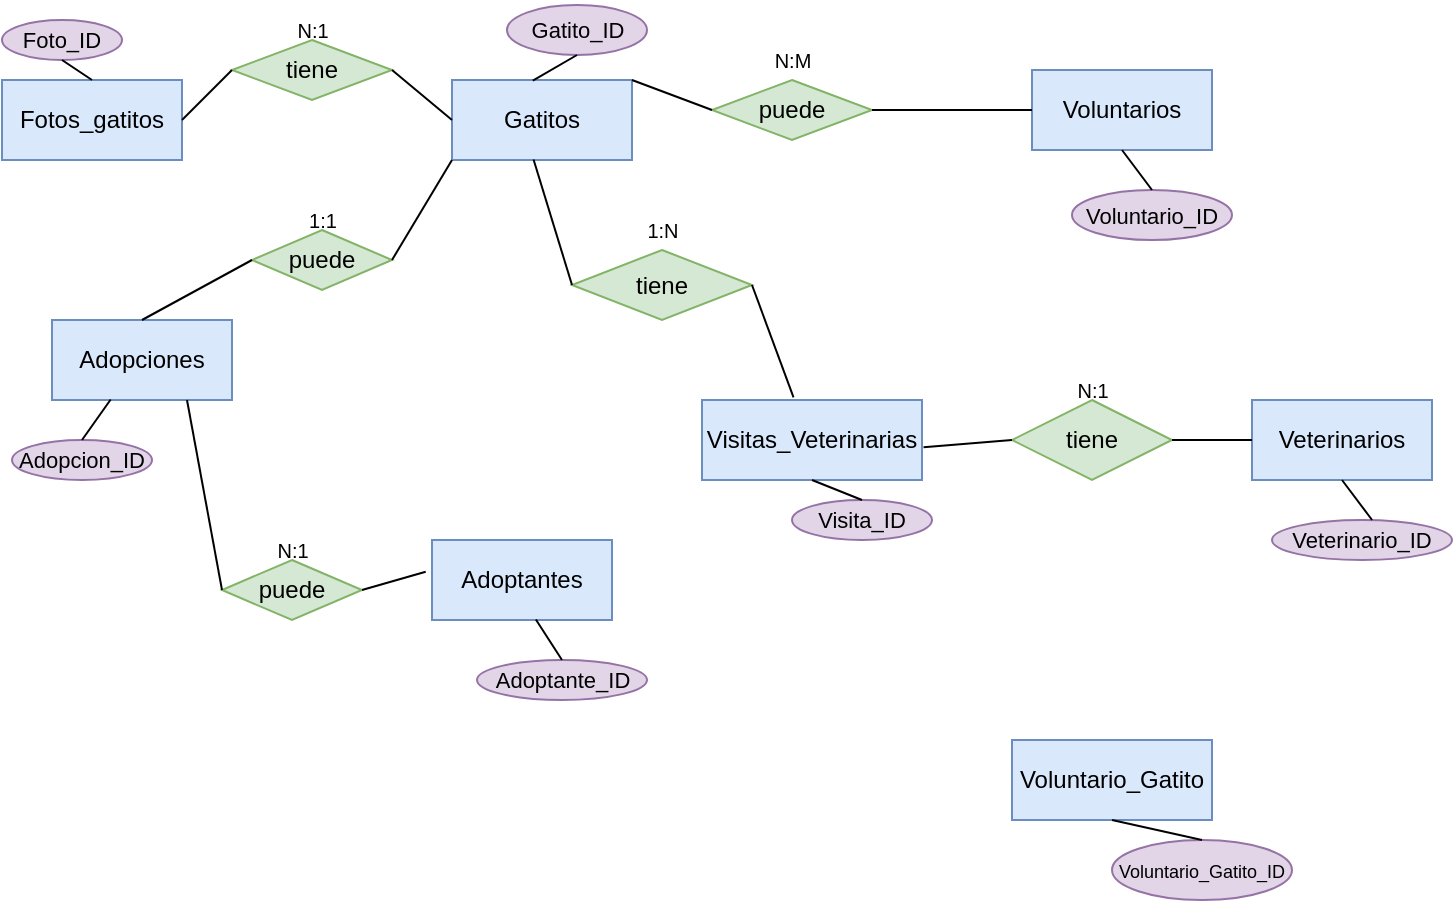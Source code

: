 <mxfile version="24.7.8">
  <diagram name="Página-1" id="9aXRrY4oMHYwFgfl_2Pk">
    <mxGraphModel dx="1103" dy="574" grid="1" gridSize="10" guides="1" tooltips="1" connect="1" arrows="1" fold="1" page="1" pageScale="1" pageWidth="827" pageHeight="1169" math="0" shadow="0">
      <root>
        <mxCell id="0" />
        <mxCell id="1" parent="0" />
        <mxCell id="0RgSkUHmzJIzv2QEmfjK-1" value="Gatitos" style="rounded=0;whiteSpace=wrap;html=1;fillColor=#dae8fc;strokeColor=#6c8ebf;" parent="1" vertex="1">
          <mxGeometry x="230" y="40" width="90" height="40" as="geometry" />
        </mxCell>
        <mxCell id="0RgSkUHmzJIzv2QEmfjK-2" value="Fotos_gatitos" style="rounded=0;whiteSpace=wrap;html=1;fillColor=#dae8fc;strokeColor=#6c8ebf;" parent="1" vertex="1">
          <mxGeometry x="5" y="40" width="90" height="40" as="geometry" />
        </mxCell>
        <mxCell id="0RgSkUHmzJIzv2QEmfjK-3" value="Adoptantes" style="rounded=0;whiteSpace=wrap;html=1;fillColor=#dae8fc;strokeColor=#6c8ebf;" parent="1" vertex="1">
          <mxGeometry x="220" y="270" width="90" height="40" as="geometry" />
        </mxCell>
        <mxCell id="0RgSkUHmzJIzv2QEmfjK-4" value="Adopciones" style="rounded=0;whiteSpace=wrap;html=1;fillColor=#dae8fc;strokeColor=#6c8ebf;" parent="1" vertex="1">
          <mxGeometry x="30" y="160" width="90" height="40" as="geometry" />
        </mxCell>
        <mxCell id="0RgSkUHmzJIzv2QEmfjK-5" value="Voluntarios" style="rounded=0;whiteSpace=wrap;html=1;fillColor=#dae8fc;strokeColor=#6c8ebf;" parent="1" vertex="1">
          <mxGeometry x="520" y="35" width="90" height="40" as="geometry" />
        </mxCell>
        <mxCell id="0RgSkUHmzJIzv2QEmfjK-7" value="Voluntario_Gatito" style="rounded=0;whiteSpace=wrap;html=1;fillColor=#dae8fc;strokeColor=#6c8ebf;" parent="1" vertex="1">
          <mxGeometry x="510" y="370" width="100" height="40" as="geometry" />
        </mxCell>
        <mxCell id="0RgSkUHmzJIzv2QEmfjK-8" value="Veterinarios" style="rounded=0;whiteSpace=wrap;html=1;fillColor=#dae8fc;strokeColor=#6c8ebf;" parent="1" vertex="1">
          <mxGeometry x="630" y="200" width="90" height="40" as="geometry" />
        </mxCell>
        <mxCell id="0RgSkUHmzJIzv2QEmfjK-10" value="Visitas_Veterinarias" style="rounded=0;whiteSpace=wrap;html=1;fillColor=#dae8fc;strokeColor=#6c8ebf;" parent="1" vertex="1">
          <mxGeometry x="355" y="200" width="110" height="40" as="geometry" />
        </mxCell>
        <mxCell id="0RgSkUHmzJIzv2QEmfjK-14" value="tiene" style="shape=rhombus;perimeter=rhombusPerimeter;whiteSpace=wrap;html=1;align=center;fillColor=#d5e8d4;strokeColor=#82b366;" parent="1" vertex="1">
          <mxGeometry x="120" y="20" width="80" height="30" as="geometry" />
        </mxCell>
        <mxCell id="0RgSkUHmzJIzv2QEmfjK-19" value="" style="endArrow=none;html=1;rounded=0;exitX=1;exitY=0.5;exitDx=0;exitDy=0;entryX=0;entryY=0.5;entryDx=0;entryDy=0;" parent="1" source="0RgSkUHmzJIzv2QEmfjK-14" target="0RgSkUHmzJIzv2QEmfjK-1" edge="1">
          <mxGeometry relative="1" as="geometry">
            <mxPoint x="80" y="120" as="sourcePoint" />
            <mxPoint x="240" y="120" as="targetPoint" />
          </mxGeometry>
        </mxCell>
        <mxCell id="0RgSkUHmzJIzv2QEmfjK-21" value="" style="endArrow=none;html=1;rounded=0;exitX=0;exitY=0.5;exitDx=0;exitDy=0;entryX=1;entryY=0.5;entryDx=0;entryDy=0;" parent="1" source="0RgSkUHmzJIzv2QEmfjK-14" target="0RgSkUHmzJIzv2QEmfjK-2" edge="1">
          <mxGeometry relative="1" as="geometry">
            <mxPoint x="290" y="190" as="sourcePoint" />
            <mxPoint x="100" y="10" as="targetPoint" />
          </mxGeometry>
        </mxCell>
        <mxCell id="0RgSkUHmzJIzv2QEmfjK-23" value="&lt;font style=&quot;font-size: 11px;&quot;&gt;Foto_ID&lt;/font&gt;" style="ellipse;whiteSpace=wrap;html=1;align=center;fillColor=#e1d5e7;strokeColor=#9673a6;" parent="1" vertex="1">
          <mxGeometry x="5" y="10" width="60" height="20" as="geometry" />
        </mxCell>
        <mxCell id="0RgSkUHmzJIzv2QEmfjK-24" value="" style="endArrow=none;html=1;rounded=0;exitX=0.5;exitY=1;exitDx=0;exitDy=0;entryX=0.5;entryY=0;entryDx=0;entryDy=0;" parent="1" source="0RgSkUHmzJIzv2QEmfjK-23" target="0RgSkUHmzJIzv2QEmfjK-2" edge="1">
          <mxGeometry relative="1" as="geometry">
            <mxPoint x="290" y="170" as="sourcePoint" />
            <mxPoint x="450" y="170" as="targetPoint" />
          </mxGeometry>
        </mxCell>
        <mxCell id="0RgSkUHmzJIzv2QEmfjK-25" value="&lt;font style=&quot;font-size: 11px;&quot;&gt;Gatito_ID&lt;/font&gt;" style="ellipse;whiteSpace=wrap;html=1;align=center;fillColor=#e1d5e7;strokeColor=#9673a6;" parent="1" vertex="1">
          <mxGeometry x="257.5" y="2.5" width="70" height="25" as="geometry" />
        </mxCell>
        <mxCell id="0RgSkUHmzJIzv2QEmfjK-26" value="" style="endArrow=none;html=1;rounded=0;exitX=0.449;exitY=0.008;exitDx=0;exitDy=0;exitPerimeter=0;entryX=0.5;entryY=1;entryDx=0;entryDy=0;" parent="1" source="0RgSkUHmzJIzv2QEmfjK-1" target="0RgSkUHmzJIzv2QEmfjK-25" edge="1">
          <mxGeometry relative="1" as="geometry">
            <mxPoint x="290" y="170" as="sourcePoint" />
            <mxPoint x="450" y="170" as="targetPoint" />
          </mxGeometry>
        </mxCell>
        <mxCell id="0RgSkUHmzJIzv2QEmfjK-27" value="&lt;font style=&quot;font-size: 11px;&quot;&gt;Voluntario_ID&lt;/font&gt;" style="ellipse;whiteSpace=wrap;html=1;align=center;fillColor=#e1d5e7;strokeColor=#9673a6;" parent="1" vertex="1">
          <mxGeometry x="540" y="95" width="80" height="25" as="geometry" />
        </mxCell>
        <mxCell id="0RgSkUHmzJIzv2QEmfjK-29" value="" style="endArrow=none;html=1;rounded=0;exitX=0.5;exitY=1;exitDx=0;exitDy=0;entryX=0.5;entryY=0;entryDx=0;entryDy=0;" parent="1" source="0RgSkUHmzJIzv2QEmfjK-5" target="0RgSkUHmzJIzv2QEmfjK-27" edge="1">
          <mxGeometry relative="1" as="geometry">
            <mxPoint x="440" y="190" as="sourcePoint" />
            <mxPoint x="600" y="190" as="targetPoint" />
          </mxGeometry>
        </mxCell>
        <mxCell id="0RgSkUHmzJIzv2QEmfjK-30" value="&lt;font style=&quot;font-size: 9px;&quot;&gt;Voluntario_Gatito_ID&lt;/font&gt;" style="ellipse;whiteSpace=wrap;html=1;align=center;fillColor=#e1d5e7;strokeColor=#9673a6;" parent="1" vertex="1">
          <mxGeometry x="560" y="420" width="90" height="30" as="geometry" />
        </mxCell>
        <mxCell id="0RgSkUHmzJIzv2QEmfjK-31" value="" style="endArrow=none;html=1;rounded=0;exitX=0.5;exitY=1;exitDx=0;exitDy=0;entryX=0.5;entryY=0;entryDx=0;entryDy=0;" parent="1" source="0RgSkUHmzJIzv2QEmfjK-7" target="0RgSkUHmzJIzv2QEmfjK-30" edge="1">
          <mxGeometry relative="1" as="geometry">
            <mxPoint x="290" y="170" as="sourcePoint" />
            <mxPoint x="450" y="170" as="targetPoint" />
          </mxGeometry>
        </mxCell>
        <mxCell id="0RgSkUHmzJIzv2QEmfjK-33" value="puede" style="shape=rhombus;perimeter=rhombusPerimeter;whiteSpace=wrap;html=1;align=center;fillColor=#d5e8d4;strokeColor=#82b366;" parent="1" vertex="1">
          <mxGeometry x="115" y="280" width="70" height="30" as="geometry" />
        </mxCell>
        <mxCell id="0RgSkUHmzJIzv2QEmfjK-34" value="" style="endArrow=none;html=1;rounded=0;entryX=-0.035;entryY=0.397;entryDx=0;entryDy=0;entryPerimeter=0;exitX=1;exitY=0.5;exitDx=0;exitDy=0;" parent="1" source="0RgSkUHmzJIzv2QEmfjK-33" target="0RgSkUHmzJIzv2QEmfjK-3" edge="1">
          <mxGeometry relative="1" as="geometry">
            <mxPoint x="170" y="270" as="sourcePoint" />
            <mxPoint x="450" y="170" as="targetPoint" />
          </mxGeometry>
        </mxCell>
        <mxCell id="0RgSkUHmzJIzv2QEmfjK-36" value="" style="endArrow=none;html=1;rounded=0;exitX=0;exitY=0.5;exitDx=0;exitDy=0;entryX=0.75;entryY=1;entryDx=0;entryDy=0;" parent="1" source="0RgSkUHmzJIzv2QEmfjK-33" target="0RgSkUHmzJIzv2QEmfjK-4" edge="1">
          <mxGeometry relative="1" as="geometry">
            <mxPoint x="290" y="170" as="sourcePoint" />
            <mxPoint x="260" y="90" as="targetPoint" />
          </mxGeometry>
        </mxCell>
        <mxCell id="0RgSkUHmzJIzv2QEmfjK-38" value="&lt;font style=&quot;font-size: 11px;&quot;&gt;Adoptante_ID&lt;/font&gt;" style="ellipse;whiteSpace=wrap;html=1;align=center;fillColor=#e1d5e7;strokeColor=#9673a6;" parent="1" vertex="1">
          <mxGeometry x="242.5" y="330" width="85" height="20" as="geometry" />
        </mxCell>
        <mxCell id="0RgSkUHmzJIzv2QEmfjK-39" value="" style="endArrow=none;html=1;rounded=0;exitX=0.577;exitY=0.994;exitDx=0;exitDy=0;entryX=0.5;entryY=0;entryDx=0;entryDy=0;exitPerimeter=0;" parent="1" source="0RgSkUHmzJIzv2QEmfjK-3" target="0RgSkUHmzJIzv2QEmfjK-38" edge="1">
          <mxGeometry relative="1" as="geometry">
            <mxPoint x="290" y="170" as="sourcePoint" />
            <mxPoint x="450" y="170" as="targetPoint" />
          </mxGeometry>
        </mxCell>
        <mxCell id="0RgSkUHmzJIzv2QEmfjK-40" value="puede" style="shape=rhombus;perimeter=rhombusPerimeter;whiteSpace=wrap;html=1;align=center;fillColor=#d5e8d4;strokeColor=#82b366;" parent="1" vertex="1">
          <mxGeometry x="360" y="40" width="80" height="30" as="geometry" />
        </mxCell>
        <mxCell id="0RgSkUHmzJIzv2QEmfjK-45" value="" style="endArrow=none;html=1;rounded=0;entryX=1;entryY=0;entryDx=0;entryDy=0;exitX=0;exitY=0.5;exitDx=0;exitDy=0;" parent="1" source="0RgSkUHmzJIzv2QEmfjK-40" target="0RgSkUHmzJIzv2QEmfjK-1" edge="1">
          <mxGeometry relative="1" as="geometry">
            <mxPoint x="280" y="134.72" as="sourcePoint" />
            <mxPoint x="440" y="134.72" as="targetPoint" />
          </mxGeometry>
        </mxCell>
        <mxCell id="0RgSkUHmzJIzv2QEmfjK-55" value="tiene" style="shape=rhombus;perimeter=rhombusPerimeter;whiteSpace=wrap;html=1;align=center;fillColor=#d5e8d4;strokeColor=#82b366;" parent="1" vertex="1">
          <mxGeometry x="290" y="125" width="90" height="35" as="geometry" />
        </mxCell>
        <mxCell id="0RgSkUHmzJIzv2QEmfjK-58" value="" style="endArrow=none;html=1;rounded=0;exitX=0.453;exitY=0.994;exitDx=0;exitDy=0;exitPerimeter=0;entryX=0;entryY=0.5;entryDx=0;entryDy=0;" parent="1" source="0RgSkUHmzJIzv2QEmfjK-1" target="0RgSkUHmzJIzv2QEmfjK-55" edge="1">
          <mxGeometry relative="1" as="geometry">
            <mxPoint x="300" y="170" as="sourcePoint" />
            <mxPoint x="460" y="170" as="targetPoint" />
          </mxGeometry>
        </mxCell>
        <mxCell id="0RgSkUHmzJIzv2QEmfjK-59" value="" style="endArrow=none;html=1;rounded=0;exitX=1;exitY=0.5;exitDx=0;exitDy=0;entryX=0.416;entryY=-0.033;entryDx=0;entryDy=0;entryPerimeter=0;" parent="1" source="0RgSkUHmzJIzv2QEmfjK-55" target="0RgSkUHmzJIzv2QEmfjK-10" edge="1">
          <mxGeometry relative="1" as="geometry">
            <mxPoint x="250" y="210" as="sourcePoint" />
            <mxPoint x="410" y="210" as="targetPoint" />
          </mxGeometry>
        </mxCell>
        <mxCell id="0RgSkUHmzJIzv2QEmfjK-60" value="&lt;font style=&quot;font-size: 10px;&quot;&gt;1:N&lt;/font&gt;" style="text;html=1;align=center;verticalAlign=middle;resizable=0;points=[];autosize=1;strokeColor=none;fillColor=none;" parent="1" vertex="1">
          <mxGeometry x="315" y="100" width="40" height="30" as="geometry" />
        </mxCell>
        <mxCell id="0RgSkUHmzJIzv2QEmfjK-61" value="tiene" style="shape=rhombus;perimeter=rhombusPerimeter;whiteSpace=wrap;html=1;align=center;fillColor=#d5e8d4;strokeColor=#82b366;" parent="1" vertex="1">
          <mxGeometry x="510" y="200" width="80" height="40" as="geometry" />
        </mxCell>
        <mxCell id="0RgSkUHmzJIzv2QEmfjK-62" value="" style="endArrow=none;html=1;rounded=0;entryX=0;entryY=0.5;entryDx=0;entryDy=0;exitX=1;exitY=0.5;exitDx=0;exitDy=0;" parent="1" source="0RgSkUHmzJIzv2QEmfjK-61" target="0RgSkUHmzJIzv2QEmfjK-8" edge="1">
          <mxGeometry relative="1" as="geometry">
            <mxPoint x="300" y="170" as="sourcePoint" />
            <mxPoint x="460" y="170" as="targetPoint" />
          </mxGeometry>
        </mxCell>
        <mxCell id="0RgSkUHmzJIzv2QEmfjK-63" value="" style="endArrow=none;html=1;rounded=0;exitX=1.007;exitY=0.592;exitDx=0;exitDy=0;entryX=0;entryY=0.5;entryDx=0;entryDy=0;exitPerimeter=0;" parent="1" source="0RgSkUHmzJIzv2QEmfjK-10" target="0RgSkUHmzJIzv2QEmfjK-61" edge="1">
          <mxGeometry relative="1" as="geometry">
            <mxPoint x="300" y="170" as="sourcePoint" />
            <mxPoint x="460" y="170" as="targetPoint" />
          </mxGeometry>
        </mxCell>
        <mxCell id="0RgSkUHmzJIzv2QEmfjK-64" value="&lt;font style=&quot;font-size: 10px;&quot;&gt;N:1&lt;/font&gt;" style="text;html=1;align=center;verticalAlign=middle;resizable=0;points=[];autosize=1;strokeColor=none;fillColor=none;" parent="1" vertex="1">
          <mxGeometry x="530" y="180" width="40" height="30" as="geometry" />
        </mxCell>
        <mxCell id="0RgSkUHmzJIzv2QEmfjK-66" value="&lt;span style=&quot;font-size: 10px;&quot;&gt;N:M&lt;/span&gt;" style="text;html=1;align=center;verticalAlign=middle;resizable=0;points=[];autosize=1;strokeColor=none;fillColor=none;" parent="1" vertex="1">
          <mxGeometry x="380" y="15" width="40" height="30" as="geometry" />
        </mxCell>
        <mxCell id="0RgSkUHmzJIzv2QEmfjK-67" value="&lt;font style=&quot;font-size: 10px;&quot;&gt;N:1&lt;/font&gt;" style="text;html=1;align=center;verticalAlign=middle;resizable=0;points=[];autosize=1;strokeColor=none;fillColor=none;" parent="1" vertex="1">
          <mxGeometry x="140" width="40" height="30" as="geometry" />
        </mxCell>
        <mxCell id="0RgSkUHmzJIzv2QEmfjK-68" value="&lt;font style=&quot;font-size: 11px;&quot;&gt;Veterinario_ID&lt;/font&gt;" style="ellipse;whiteSpace=wrap;html=1;align=center;fillColor=#e1d5e7;strokeColor=#9673a6;" parent="1" vertex="1">
          <mxGeometry x="640" y="260" width="90" height="20" as="geometry" />
        </mxCell>
        <mxCell id="0RgSkUHmzJIzv2QEmfjK-69" value="" style="endArrow=none;html=1;rounded=0;exitX=0.5;exitY=1;exitDx=0;exitDy=0;entryX=0.556;entryY=0;entryDx=0;entryDy=0;entryPerimeter=0;" parent="1" source="0RgSkUHmzJIzv2QEmfjK-8" target="0RgSkUHmzJIzv2QEmfjK-68" edge="1">
          <mxGeometry relative="1" as="geometry">
            <mxPoint x="300" y="170" as="sourcePoint" />
            <mxPoint x="460" y="170" as="targetPoint" />
          </mxGeometry>
        </mxCell>
        <mxCell id="0RgSkUHmzJIzv2QEmfjK-71" value="puede" style="shape=rhombus;perimeter=rhombusPerimeter;whiteSpace=wrap;html=1;align=center;fillColor=#d5e8d4;strokeColor=#82b366;" parent="1" vertex="1">
          <mxGeometry x="130" y="115" width="70" height="30" as="geometry" />
        </mxCell>
        <mxCell id="0RgSkUHmzJIzv2QEmfjK-72" value="&lt;font style=&quot;font-size: 10px;&quot;&gt;N:1&lt;/font&gt;" style="text;html=1;align=center;verticalAlign=middle;resizable=0;points=[];autosize=1;strokeColor=none;fillColor=none;" parent="1" vertex="1">
          <mxGeometry x="130" y="260" width="40" height="30" as="geometry" />
        </mxCell>
        <mxCell id="0RgSkUHmzJIzv2QEmfjK-73" value="" style="endArrow=none;html=1;rounded=0;exitX=0.5;exitY=0;exitDx=0;exitDy=0;entryX=0;entryY=0.5;entryDx=0;entryDy=0;" parent="1" source="0RgSkUHmzJIzv2QEmfjK-4" target="0RgSkUHmzJIzv2QEmfjK-71" edge="1">
          <mxGeometry relative="1" as="geometry">
            <mxPoint x="300" y="170" as="sourcePoint" />
            <mxPoint x="460" y="170" as="targetPoint" />
          </mxGeometry>
        </mxCell>
        <mxCell id="0RgSkUHmzJIzv2QEmfjK-74" value="" style="endArrow=none;html=1;rounded=0;exitX=1;exitY=0.5;exitDx=0;exitDy=0;entryX=0;entryY=1;entryDx=0;entryDy=0;" parent="1" source="0RgSkUHmzJIzv2QEmfjK-71" target="0RgSkUHmzJIzv2QEmfjK-1" edge="1">
          <mxGeometry relative="1" as="geometry">
            <mxPoint x="75" y="180" as="sourcePoint" />
            <mxPoint x="140" y="140" as="targetPoint" />
          </mxGeometry>
        </mxCell>
        <mxCell id="0RgSkUHmzJIzv2QEmfjK-75" value="&lt;font style=&quot;font-size: 10px;&quot;&gt;1:1&lt;/font&gt;" style="text;html=1;align=center;verticalAlign=middle;resizable=0;points=[];autosize=1;strokeColor=none;fillColor=none;" parent="1" vertex="1">
          <mxGeometry x="145" y="95" width="40" height="30" as="geometry" />
        </mxCell>
        <mxCell id="0RgSkUHmzJIzv2QEmfjK-76" value="&lt;font style=&quot;font-size: 11px;&quot;&gt;Visita_ID&lt;/font&gt;" style="ellipse;whiteSpace=wrap;html=1;align=center;fillColor=#e1d5e7;strokeColor=#9673a6;" parent="1" vertex="1">
          <mxGeometry x="400" y="250" width="70" height="20" as="geometry" />
        </mxCell>
        <mxCell id="0RgSkUHmzJIzv2QEmfjK-77" value="&lt;font style=&quot;font-size: 11px;&quot;&gt;Adopcion_ID&lt;/font&gt;" style="ellipse;whiteSpace=wrap;html=1;align=center;fillColor=#e1d5e7;strokeColor=#9673a6;" parent="1" vertex="1">
          <mxGeometry x="10" y="220" width="70" height="20" as="geometry" />
        </mxCell>
        <mxCell id="0RgSkUHmzJIzv2QEmfjK-78" value="" style="endArrow=none;html=1;rounded=0;exitX=0.5;exitY=0;exitDx=0;exitDy=0;entryX=0.326;entryY=0.994;entryDx=0;entryDy=0;entryPerimeter=0;" parent="1" source="0RgSkUHmzJIzv2QEmfjK-77" target="0RgSkUHmzJIzv2QEmfjK-4" edge="1">
          <mxGeometry relative="1" as="geometry">
            <mxPoint x="300" y="170" as="sourcePoint" />
            <mxPoint x="460" y="170" as="targetPoint" />
          </mxGeometry>
        </mxCell>
        <mxCell id="0RgSkUHmzJIzv2QEmfjK-79" value="" style="endArrow=none;html=1;rounded=0;entryX=0.5;entryY=1;entryDx=0;entryDy=0;exitX=0.5;exitY=0;exitDx=0;exitDy=0;" parent="1" source="0RgSkUHmzJIzv2QEmfjK-76" target="0RgSkUHmzJIzv2QEmfjK-10" edge="1">
          <mxGeometry relative="1" as="geometry">
            <mxPoint x="430" y="280" as="sourcePoint" />
            <mxPoint x="427.25" y="255.12" as="targetPoint" />
          </mxGeometry>
        </mxCell>
        <mxCell id="SfKznPpQNmSHOADoCNZN-2" value="" style="endArrow=none;html=1;rounded=0;exitX=1;exitY=0.5;exitDx=0;exitDy=0;entryX=0;entryY=0.5;entryDx=0;entryDy=0;" edge="1" parent="1" source="0RgSkUHmzJIzv2QEmfjK-40" target="0RgSkUHmzJIzv2QEmfjK-5">
          <mxGeometry relative="1" as="geometry">
            <mxPoint x="340" y="190" as="sourcePoint" />
            <mxPoint x="500" y="190" as="targetPoint" />
          </mxGeometry>
        </mxCell>
      </root>
    </mxGraphModel>
  </diagram>
</mxfile>

